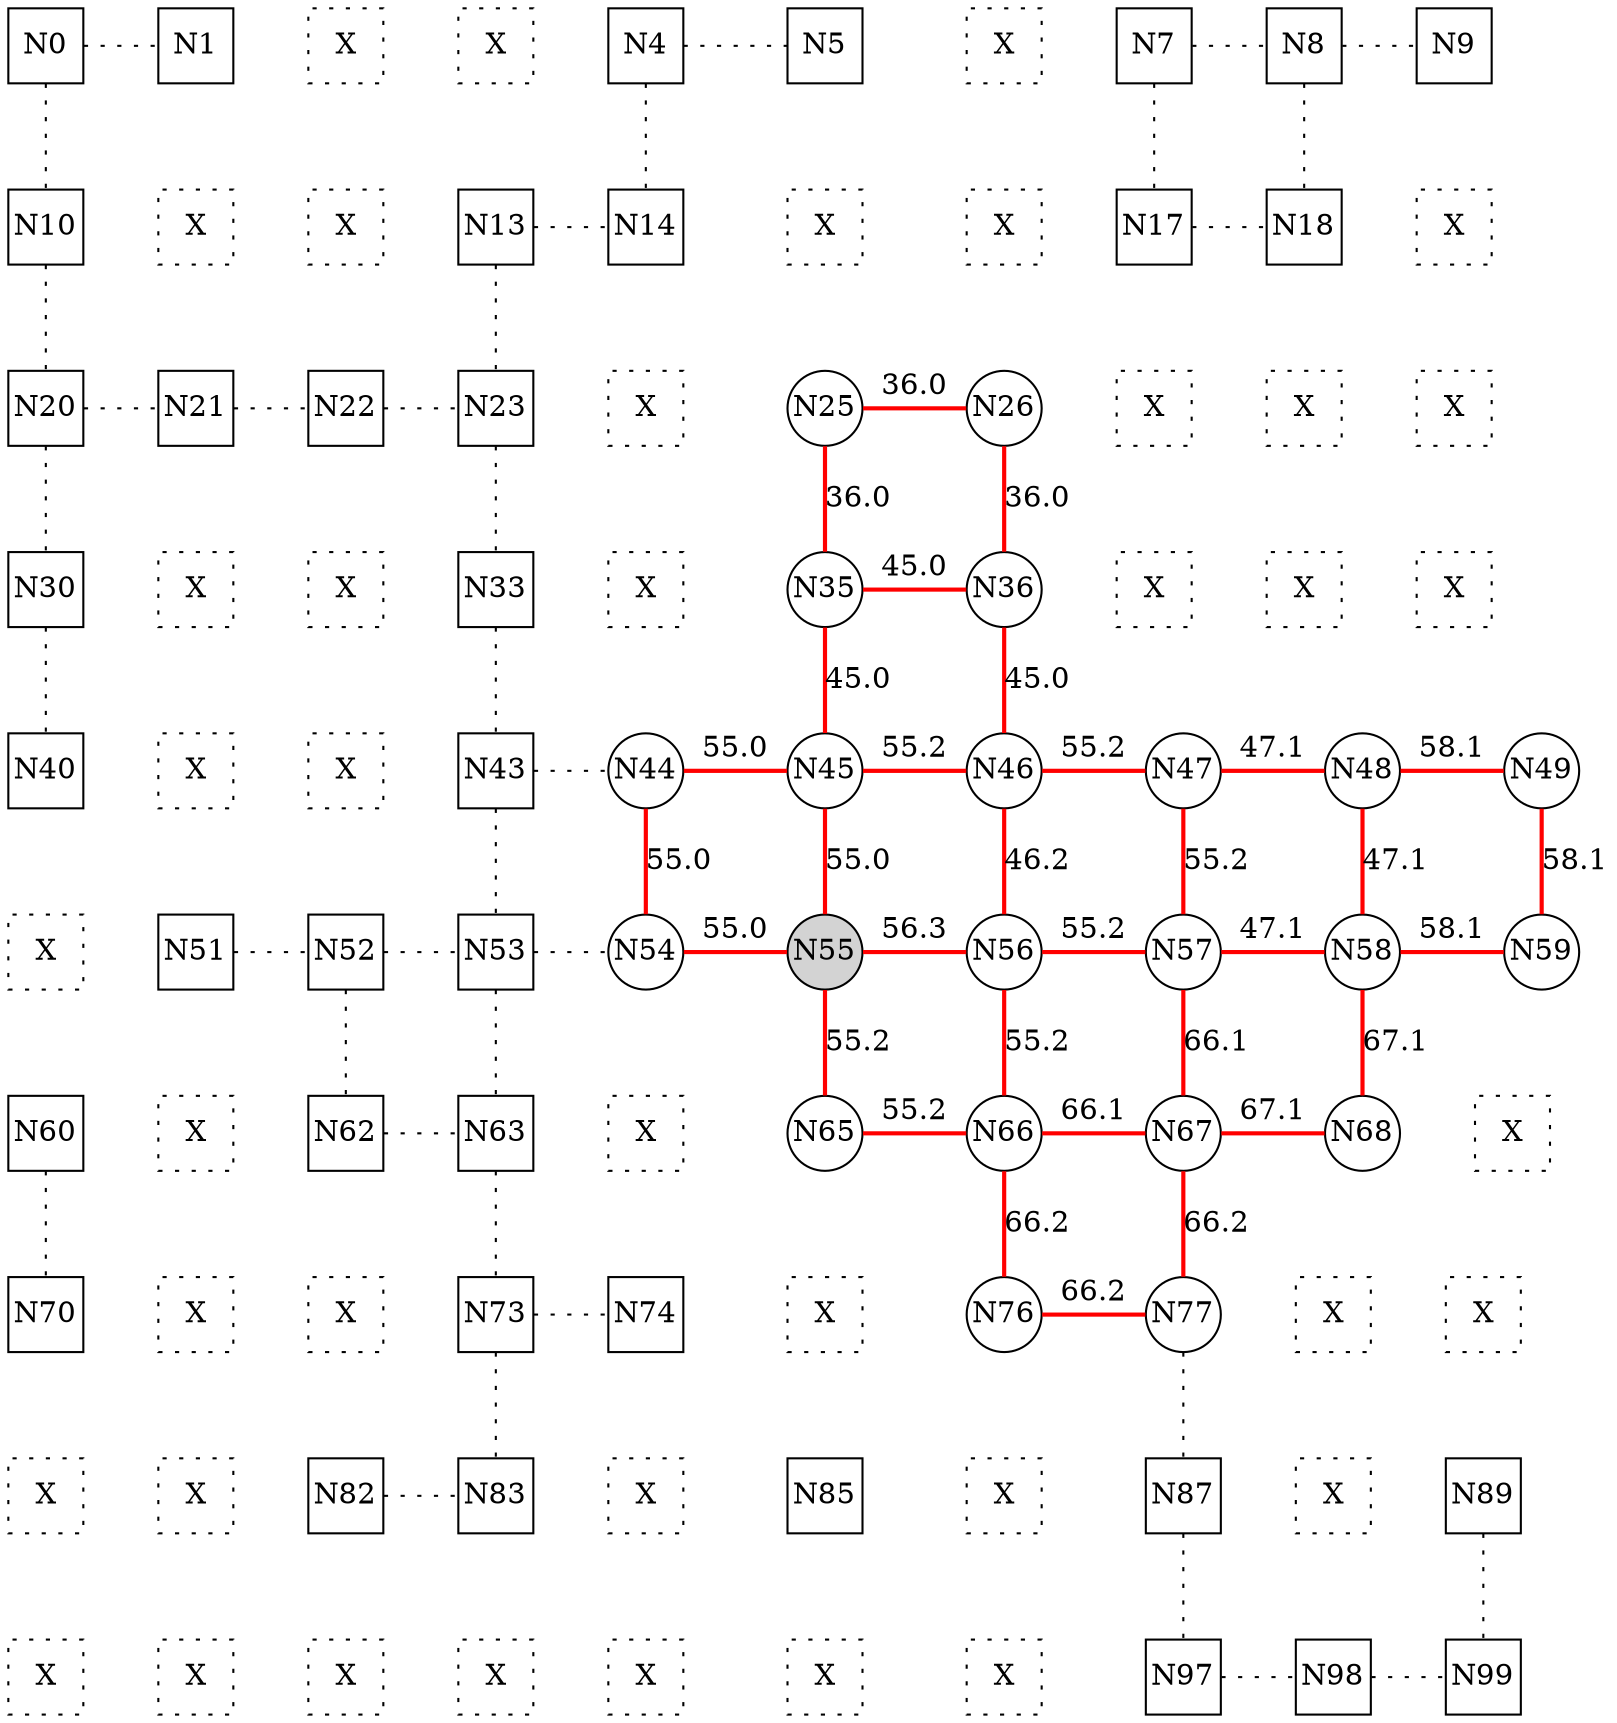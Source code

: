 
 digraph G { graph [layout=dot] 
 {rank=same; N0 [shape=square, fixedsize=true]; N1 [shape=square, fixedsize=true]; N2 [shape=square, style=dotted, fixedsize=true, label=X]; N3 [shape=square, style=dotted, fixedsize=true, label=X]; N4 [shape=square, fixedsize=true]; N5 [shape=square, fixedsize=true]; N6 [shape=square, style=dotted, fixedsize=true, label=X]; N7 [shape=square, fixedsize=true]; N8 [shape=square, fixedsize=true]; N9 [shape=square, fixedsize=true];  }
 {rank=same; N10 [shape=square, fixedsize=true]; N11 [shape=square, style=dotted, fixedsize=true, label=X]; N12 [shape=square, style=dotted, fixedsize=true, label=X]; N13 [shape=square, fixedsize=true]; N14 [shape=square, fixedsize=true]; N15 [shape=square, style=dotted, fixedsize=true, label=X]; N16 [shape=square, style=dotted, fixedsize=true, label=X]; N17 [shape=square, fixedsize=true]; N18 [shape=square, fixedsize=true]; N19 [shape=square, style=dotted, fixedsize=true, label=X];  }
 {rank=same; N20 [shape=square, fixedsize=true]; N21 [shape=square, fixedsize=true]; N22 [shape=square, fixedsize=true]; N23 [shape=square, fixedsize=true]; N24 [shape=square, style=dotted, fixedsize=true, label=X]; N25 [shape=circle, fixedsize=true]; N26 [shape=circle, fixedsize=true]; N27 [shape=square, style=dotted, fixedsize=true, label=X]; N28 [shape=square, style=dotted, fixedsize=true, label=X]; N29 [shape=square, style=dotted, fixedsize=true, label=X];  }
 {rank=same; N30 [shape=square, fixedsize=true]; N31 [shape=square, style=dotted, fixedsize=true, label=X]; N32 [shape=square, style=dotted, fixedsize=true, label=X]; N33 [shape=square, fixedsize=true]; N34 [shape=square, style=dotted, fixedsize=true, label=X]; N35 [shape=circle, fixedsize=true]; N36 [shape=circle, fixedsize=true]; N37 [shape=square, style=dotted, fixedsize=true, label=X]; N38 [shape=square, style=dotted, fixedsize=true, label=X]; N39 [shape=square, style=dotted, fixedsize=true, label=X];  }
 {rank=same; N40 [shape=square, fixedsize=true]; N41 [shape=square, style=dotted, fixedsize=true, label=X]; N42 [shape=square, style=dotted, fixedsize=true, label=X]; N43 [shape=square, fixedsize=true]; N44 [shape=circle, fixedsize=true]; N45 [shape=circle, fixedsize=true]; N46 [shape=circle, fixedsize=true]; N47 [shape=circle, fixedsize=true]; N48 [shape=circle, fixedsize=true]; N49 [shape=circle, fixedsize=true];  }
 {rank=same; N50 [shape=square, style=dotted, fixedsize=true, label=X]; N51 [shape=square, fixedsize=true]; N52 [shape=square, fixedsize=true]; N53 [shape=square, fixedsize=true]; N54 [shape=circle, fixedsize=true]; N55 [shape=circle, style=filled, fixedsize=true]; N56 [shape=circle, fixedsize=true]; N57 [shape=circle, fixedsize=true]; N58 [shape=circle, fixedsize=true]; N59 [shape=circle, fixedsize=true];  }
 {rank=same; N60 [shape=square, fixedsize=true]; N61 [shape=square, style=dotted, fixedsize=true, label=X]; N62 [shape=square, fixedsize=true]; N63 [shape=square, fixedsize=true]; N64 [shape=square, style=dotted, fixedsize=true, label=X]; N65 [shape=circle, fixedsize=true]; N66 [shape=circle, fixedsize=true]; N67 [shape=circle, fixedsize=true]; N68 [shape=circle, fixedsize=true]; N69 [shape=square, style=dotted, fixedsize=true, label=X];  }
 {rank=same; N70 [shape=square, fixedsize=true]; N71 [shape=square, style=dotted, fixedsize=true, label=X]; N72 [shape=square, style=dotted, fixedsize=true, label=X]; N73 [shape=square, fixedsize=true]; N74 [shape=square, fixedsize=true]; N75 [shape=square, style=dotted, fixedsize=true, label=X]; N76 [shape=circle, fixedsize=true]; N77 [shape=circle, fixedsize=true]; N78 [shape=square, style=dotted, fixedsize=true, label=X]; N79 [shape=square, style=dotted, fixedsize=true, label=X];  }
 {rank=same; N80 [shape=square, style=dotted, fixedsize=true, label=X]; N81 [shape=square, style=dotted, fixedsize=true, label=X]; N82 [shape=square, fixedsize=true]; N83 [shape=square, fixedsize=true]; N84 [shape=square, style=dotted, fixedsize=true, label=X]; N85 [shape=square, fixedsize=true]; N86 [shape=square, style=dotted, fixedsize=true, label=X]; N87 [shape=square, fixedsize=true]; N88 [shape=square, style=dotted, fixedsize=true, label=X]; N89 [shape=square, fixedsize=true];  }
 {rank=same; N90 [shape=square, style=dotted, fixedsize=true, label=X]; N91 [shape=square, style=dotted, fixedsize=true, label=X]; N92 [shape=square, style=dotted, fixedsize=true, label=X]; N93 [shape=square, style=dotted, fixedsize=true, label=X]; N94 [shape=square, style=dotted, fixedsize=true, label=X]; N95 [shape=square, style=dotted, fixedsize=true, label=X]; N96 [shape=square, style=dotted, fixedsize=true, label=X]; N97 [shape=square, fixedsize=true]; N98 [shape=square, fixedsize=true]; N99 [shape=square, fixedsize=true];  }
N0->N1 [dir=none, style=dotted, label=""]
N1->N2 [dir=none, style=invis, label=" "]
N2->N3 [dir=none, style=invis, label=" "]
N3->N4 [dir=none, style=invis, label=" "]
N4->N5 [dir=none, style=dotted, label=""]
N5->N6 [dir=none, style=invis, label=" "]
N6->N7 [dir=none, style=invis, label=" "]
N7->N8 [dir=none, style=dotted, label=""]
N8->N9 [dir=none, style=dotted, label=""]
N10->N11 [dir=none, style=invis, label=" "]
N11->N12 [dir=none, style=invis, label=" "]
N12->N13 [dir=none, style=invis, label=" "]
N13->N14 [dir=none, style=dotted, label=""]
N14->N15 [dir=none, style=invis, label=" "]
N15->N16 [dir=none, style=invis, label=" "]
N16->N17 [dir=none, style=invis, label=" "]
N17->N18 [dir=none, style=dotted, label=""]
N18->N19 [dir=none, style=invis, label=" "]
N20->N21 [dir=none, style=dotted, label=""]
N21->N22 [dir=none, style=dotted, label=""]
N22->N23 [dir=none, style=dotted, label=""]
N23->N24 [dir=none, style=invis, label=" "]
N24->N25 [dir=none, style=invis, label=" "]
N25->N26 [dir=none, color=red, style=bold, label="36.0"]
N26->N27 [dir=none, style=invis, label=" "]
N27->N28 [dir=none, style=invis, label=" "]
N28->N29 [dir=none, style=invis, label=" "]
N30->N31 [dir=none, style=invis, label=" "]
N31->N32 [dir=none, style=invis, label=" "]
N32->N33 [dir=none, style=invis, label=" "]
N33->N34 [dir=none, style=invis, label=" "]
N34->N35 [dir=none, style=invis, label=" "]
N35->N36 [dir=none, color=red, style=bold, label="45.0"]
N36->N37 [dir=none, style=invis, label=" "]
N37->N38 [dir=none, style=invis, label=" "]
N38->N39 [dir=none, style=invis, label=" "]
N40->N41 [dir=none, style=invis, label=" "]
N41->N42 [dir=none, style=invis, label=" "]
N42->N43 [dir=none, style=invis, label=" "]
N43->N44 [dir=none, style=dotted, label=""]
N44->N45 [dir=none, color=red, style=bold, label="55.0"]
N45->N46 [dir=none, color=red, style=bold, label="55.2"]
N46->N47 [dir=none, color=red, style=bold, label="55.2"]
N47->N48 [dir=none, color=red, style=bold, label="47.1"]
N48->N49 [dir=none, color=red, style=bold, label="58.1"]
N50->N51 [dir=none, style=invis, label=" "]
N51->N52 [dir=none, style=dotted, label=""]
N52->N53 [dir=none, style=dotted, label=""]
N53->N54 [dir=none, style=dotted, label=""]
N54->N55 [dir=none, color=red, style=bold, label="55.0"]
N55->N56 [dir=none, color=red, style=bold, label="56.3"]
N56->N57 [dir=none, color=red, style=bold, label="55.2"]
N57->N58 [dir=none, color=red, style=bold, label="47.1"]
N58->N59 [dir=none, color=red, style=bold, label="58.1"]
N60->N61 [dir=none, style=invis, label=" "]
N61->N62 [dir=none, style=invis, label=" "]
N62->N63 [dir=none, style=dotted, label=""]
N63->N64 [dir=none, style=invis, label=" "]
N64->N65 [dir=none, style=invis, label=" "]
N65->N66 [dir=none, color=red, style=bold, label="55.2"]
N66->N67 [dir=none, color=red, style=bold, label="66.1"]
N67->N68 [dir=none, color=red, style=bold, label="67.1"]
N68->N69 [dir=none, style=invis, label=" "]
N70->N71 [dir=none, style=invis, label=" "]
N71->N72 [dir=none, style=invis, label=" "]
N72->N73 [dir=none, style=invis, label=" "]
N73->N74 [dir=none, style=dotted, label=""]
N74->N75 [dir=none, style=invis, label=" "]
N75->N76 [dir=none, style=invis, label=" "]
N76->N77 [dir=none, color=red, style=bold, label="66.2"]
N77->N78 [dir=none, style=invis, label=" "]
N78->N79 [dir=none, style=invis, label=" "]
N80->N81 [dir=none, style=invis, label=" "]
N81->N82 [dir=none, style=invis, label=" "]
N82->N83 [dir=none, style=dotted, label=""]
N83->N84 [dir=none, style=invis, label=" "]
N84->N85 [dir=none, style=invis, label=" "]
N85->N86 [dir=none, style=invis, label=" "]
N86->N87 [dir=none, style=invis, label=" "]
N87->N88 [dir=none, style=invis, label=" "]
N88->N89 [dir=none, style=invis, label=" "]
N90->N91 [dir=none, style=invis, label=" "]
N91->N92 [dir=none, style=invis, label=" "]
N92->N93 [dir=none, style=invis, label=" "]
N93->N94 [dir=none, style=invis, label=" "]
N94->N95 [dir=none, style=invis, label=" "]
N95->N96 [dir=none, style=invis, label=" "]
N96->N97 [dir=none, style=invis, label=" "]
N97->N98 [dir=none, style=dotted, label=""]
N98->N99 [dir=none, style=dotted, label=""]
N0->N10 [dir=none, style=dotted, label=""]
N10->N20 [dir=none, style=dotted, label=""]
N20->N30 [dir=none, style=dotted, label=""]
N30->N40 [dir=none, style=dotted, label=""]
N40->N50 [dir=none, style=invis, label=" "]
N50->N60 [dir=none, style=invis, label=" "]
N60->N70 [dir=none, style=dotted, label=""]
N70->N80 [dir=none, style=invis, label=" "]
N80->N90 [dir=none, style=invis, label=" "]
N1->N11 [dir=none, style=invis, label=" "]
N11->N21 [dir=none, style=invis, label=" "]
N21->N31 [dir=none, style=invis, label=" "]
N31->N41 [dir=none, style=invis, label=" "]
N41->N51 [dir=none, style=invis, label=" "]
N51->N61 [dir=none, style=invis, label=" "]
N61->N71 [dir=none, style=invis, label=" "]
N71->N81 [dir=none, style=invis, label=" "]
N81->N91 [dir=none, style=invis, label=" "]
N2->N12 [dir=none, style=invis, label=" "]
N12->N22 [dir=none, style=invis, label=" "]
N22->N32 [dir=none, style=invis, label=" "]
N32->N42 [dir=none, style=invis, label=" "]
N42->N52 [dir=none, style=invis, label=" "]
N52->N62 [dir=none, style=dotted, label=""]
N62->N72 [dir=none, style=invis, label=" "]
N72->N82 [dir=none, style=invis, label=" "]
N82->N92 [dir=none, style=invis, label=" "]
N3->N13 [dir=none, style=invis, label=" "]
N13->N23 [dir=none, style=dotted, label=""]
N23->N33 [dir=none, style=dotted, label=""]
N33->N43 [dir=none, style=dotted, label=""]
N43->N53 [dir=none, style=dotted, label=""]
N53->N63 [dir=none, style=dotted, label=""]
N63->N73 [dir=none, style=dotted, label=""]
N73->N83 [dir=none, style=dotted, label=""]
N83->N93 [dir=none, style=invis, label=" "]
N4->N14 [dir=none, style=dotted, label=""]
N14->N24 [dir=none, style=invis, label=" "]
N24->N34 [dir=none, style=invis, label=" "]
N34->N44 [dir=none, style=invis, label=" "]
N44->N54 [dir=none, color=red, style=bold, label="55.0"]
N54->N64 [dir=none, style=invis, label=" "]
N64->N74 [dir=none, style=invis, label=" "]
N74->N84 [dir=none, style=invis, label=" "]
N84->N94 [dir=none, style=invis, label=" "]
N5->N15 [dir=none, style=invis, label=" "]
N15->N25 [dir=none, style=invis, label=" "]
N25->N35 [dir=none, color=red, style=bold, label="36.0"]
N35->N45 [dir=none, color=red, style=bold, label="45.0"]
N45->N55 [dir=none, color=red, style=bold, label="55.0"]
N55->N65 [dir=none, color=red, style=bold, label="55.2"]
N65->N75 [dir=none, style=invis, label=" "]
N75->N85 [dir=none, style=invis, label=" "]
N85->N95 [dir=none, style=invis, label=" "]
N6->N16 [dir=none, style=invis, label=" "]
N16->N26 [dir=none, style=invis, label=" "]
N26->N36 [dir=none, color=red, style=bold, label="36.0"]
N36->N46 [dir=none, color=red, style=bold, label="45.0"]
N46->N56 [dir=none, color=red, style=bold, label="46.2"]
N56->N66 [dir=none, color=red, style=bold, label="55.2"]
N66->N76 [dir=none, color=red, style=bold, label="66.2"]
N76->N86 [dir=none, style=invis, label=" "]
N86->N96 [dir=none, style=invis, label=" "]
N7->N17 [dir=none, style=dotted, label=""]
N17->N27 [dir=none, style=invis, label=" "]
N27->N37 [dir=none, style=invis, label=" "]
N37->N47 [dir=none, style=invis, label=" "]
N47->N57 [dir=none, color=red, style=bold, label="55.2"]
N57->N67 [dir=none, color=red, style=bold, label="66.1"]
N67->N77 [dir=none, color=red, style=bold, label="66.2"]
N77->N87 [dir=none, style=dotted, label=""]
N87->N97 [dir=none, style=dotted, label=""]
N8->N18 [dir=none, style=dotted, label=""]
N18->N28 [dir=none, style=invis, label=" "]
N28->N38 [dir=none, style=invis, label=" "]
N38->N48 [dir=none, style=invis, label=" "]
N48->N58 [dir=none, color=red, style=bold, label="47.1"]
N58->N68 [dir=none, color=red, style=bold, label="67.1"]
N68->N78 [dir=none, style=invis, label=" "]
N78->N88 [dir=none, style=invis, label=" "]
N88->N98 [dir=none, style=invis, label=" "]
N9->N19 [dir=none, style=invis, label=" "]
N19->N29 [dir=none, style=invis, label=" "]
N29->N39 [dir=none, style=invis, label=" "]
N39->N49 [dir=none, style=invis, label=" "]
N49->N59 [dir=none, color=red, style=bold, label="58.1"]
N59->N69 [dir=none, style=invis, label=" "]
N69->N79 [dir=none, style=invis, label=" "]
N79->N89 [dir=none, style=invis, label=" "]
N89->N99 [dir=none, style=dotted, label=""]
 }